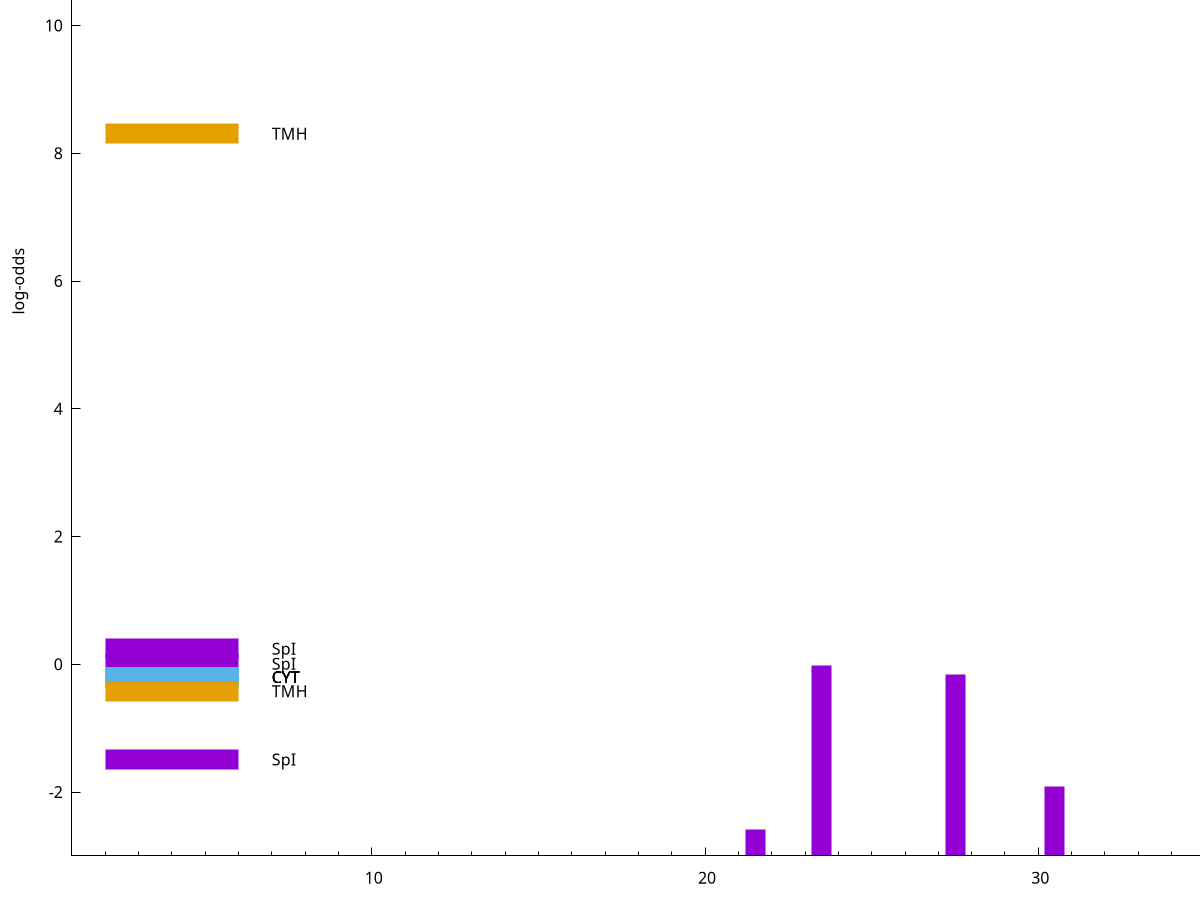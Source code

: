 set title "LipoP predictions for SRR5666568.gff"
set size 2., 1.4
set xrange [1:70] 
set mxtics 10
set yrange [-3:15]
set y2range [0:18]
set ylabel "log-odds"
set term postscript eps color solid "Helvetica" 30
set output "SRR5666568.gff399.eps"
set arrow from 2,12.1692 to 6,12.1692 nohead lt 4 lw 20
set label "TMH" at 7,12.1692
set arrow from 2,8.30622 to 6,8.30622 nohead lt 4 lw 20
set label "TMH" at 7,8.30622
set arrow from 2,0.241812 to 6,0.241812 nohead lt 1 lw 20
set label "SpI" at 7,0.241812
set arrow from 2,0.0092382 to 6,0.0092382 nohead lt 1 lw 20
set label "SpI" at 7,0.0092382
set arrow from 2,-0.200913 to 6,-0.200913 nohead lt 3 lw 20
set label "CYT" at 7,-0.200913
set arrow from 2,-0.200913 to 6,-0.200913 nohead lt 3 lw 20
set label "CYT" at 7,-0.200913
set arrow from 2,-0.200913 to 6,-0.200913 nohead lt 3 lw 20
set label "CYT" at 7,-0.200913
set arrow from 2,-0.200913 to 6,-0.200913 nohead lt 3 lw 20
set label "CYT" at 7,-0.200913
set arrow from 2,-0.420626 to 6,-0.420626 nohead lt 4 lw 20
set label "TMH" at 7,-0.420626
set arrow from 2,-1.49215 to 6,-1.49215 nohead lt 1 lw 20
set label "SpI" at 7,-1.49215
set arrow from 2,12.1692 to 6,12.1692 nohead lt 4 lw 20
set label "TMH" at 7,12.1692
# NOTE: The scores below are the log-odds scores with the threshold
# NOTE: subtracted (a hack to make gnuplot make the histogram all
# NOTE: look nice).
plot "-" axes x1y2 title "" with impulses lt 1 lw 20
23.500000 2.980593
27.500000 2.842560
30.500000 1.086380
21.500000 0.412930
e
exit
